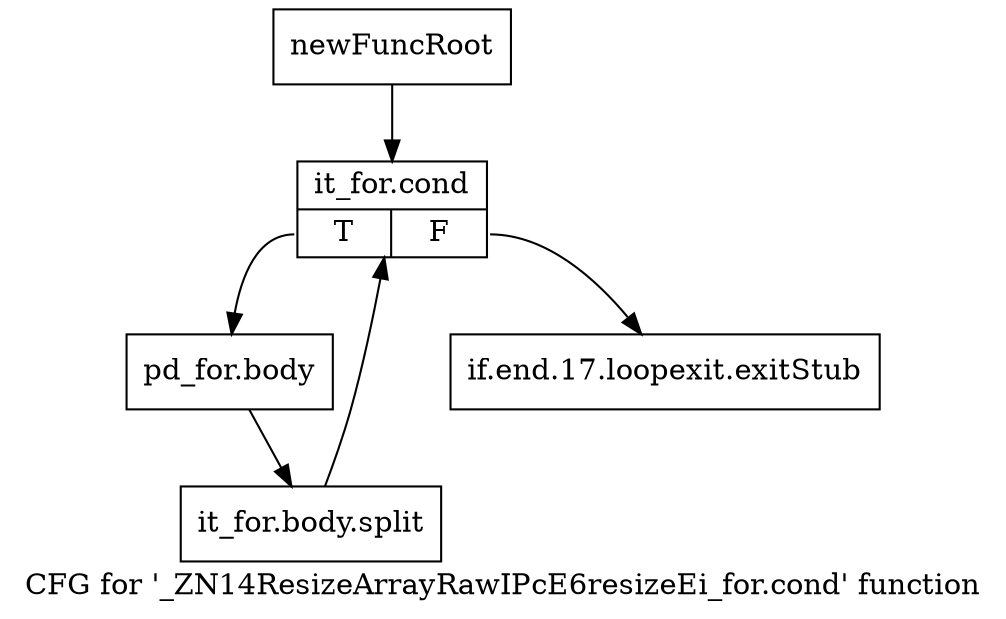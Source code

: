 digraph "CFG for '_ZN14ResizeArrayRawIPcE6resizeEi_for.cond' function" {
	label="CFG for '_ZN14ResizeArrayRawIPcE6resizeEi_for.cond' function";

	Node0x25ed700 [shape=record,label="{newFuncRoot}"];
	Node0x25ed700 -> Node0x25ed7a0;
	Node0x25ed750 [shape=record,label="{if.end.17.loopexit.exitStub}"];
	Node0x25ed7a0 [shape=record,label="{it_for.cond|{<s0>T|<s1>F}}"];
	Node0x25ed7a0:s0 -> Node0x25ed7f0;
	Node0x25ed7a0:s1 -> Node0x25ed750;
	Node0x25ed7f0 [shape=record,label="{pd_for.body}"];
	Node0x25ed7f0 -> Node0x2a98610;
	Node0x2a98610 [shape=record,label="{it_for.body.split}"];
	Node0x2a98610 -> Node0x25ed7a0;
}
